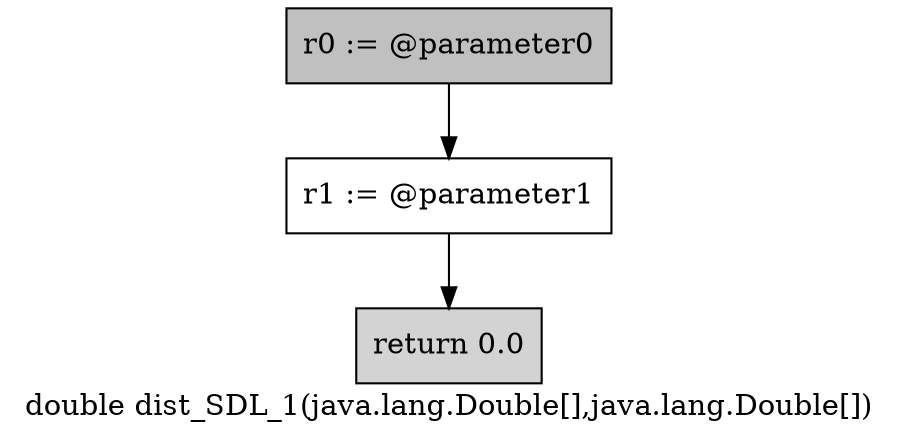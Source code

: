digraph "double dist_SDL_1(java.lang.Double[],java.lang.Double[])" {
    label="double dist_SDL_1(java.lang.Double[],java.lang.Double[])";
    node [shape=box];
    "0" [style=filled,fillcolor=gray,label="r0 := @parameter0",];
    "1" [label="r1 := @parameter1",];
    "0"->"1";
    "2" [style=filled,fillcolor=lightgray,label="return 0.0",];
    "1"->"2";
}
